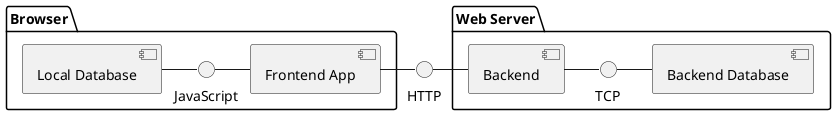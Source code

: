 @startuml

interface HTTP

package Browser {
  component Frontend as "Frontend App"
  component FrontDB as "Local Database"

  interface FrontendJS as "JavaScript"

  FrontendJS - Frontend  
  FrontDB - FrontendJS
}
HTTP - Frontend

package "Web Server" {
  component Backend
  component BackendDB as "Backend Database"

  interface BackendTCP as "TCP"

  BackendTCP - BackendDB
  Backend - BackendTCP
}

Backend - HTTP

@enduml